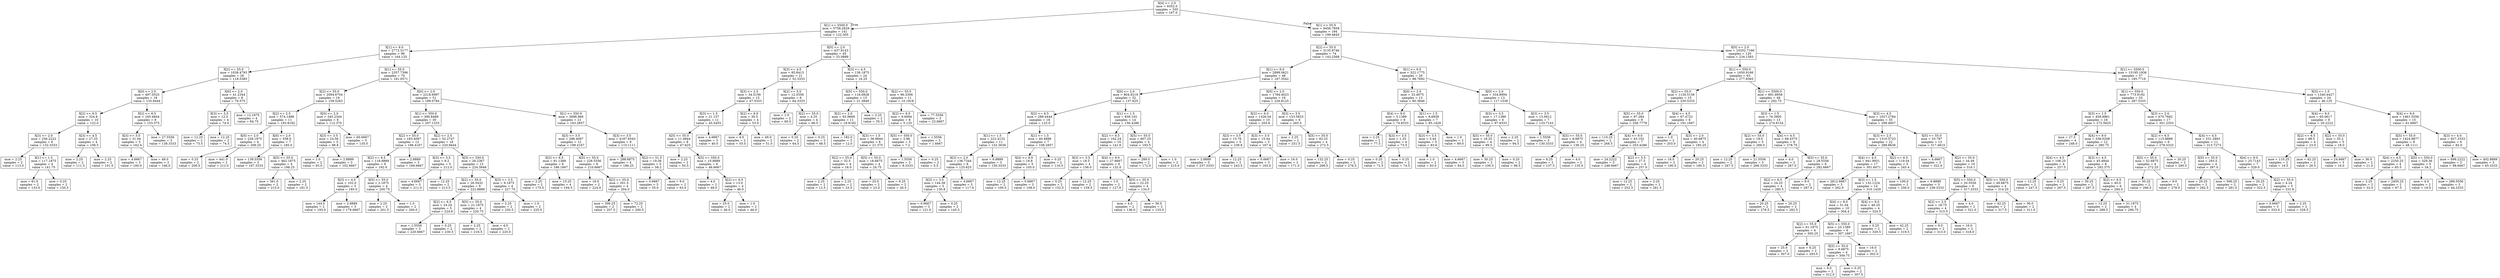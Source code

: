 digraph Tree {
node [shape=box] ;
0 [label="X[4] <= 2.0\nmse = 9352.0\nsamples = 335\nvalue = 167.0"] ;
1 [label="X[1] <= 5500.0\nmse = 5758.2829\nsamples = 141\nvalue = 122.305"] ;
0 -> 1 [labeldistance=2.5, labelangle=45, headlabel="True"] ;
2 [label="X[1] <= 6.0\nmse = 2772.3177\nsamples = 96\nvalue = 164.125"] ;
1 -> 2 ;
3 [label="X[2] <= 55.0\nmse = 1038.4793\nsamples = 26\nvalue = 118.5385"] ;
2 -> 3 ;
4 [label="X[0] <= 2.0\nmse = 497.0525\nsamples = 18\nvalue = 135.9444"] ;
3 -> 4 ;
5 [label="X[2] <= 6.5\nmse = 324.8\nsamples = 10\nvalue = 122.0"] ;
4 -> 5 ;
6 [label="X[3] <= 2.0\nmse = 256.2222\nsamples = 6\nvalue = 132.3333"] ;
5 -> 6 ;
7 [label="mse = 2.25\nsamples = 2\nvalue = 113.5"] ;
6 -> 7 ;
8 [label="X[1] <= 1.5\nmse = 117.1875\nsamples = 4\nvalue = 141.75"] ;
6 -> 8 ;
9 [label="mse = 81.0\nsamples = 2\nvalue = 133.0"] ;
8 -> 9 ;
10 [label="mse = 0.25\nsamples = 2\nvalue = 150.5"] ;
8 -> 10 ;
11 [label="X[3] <= 4.5\nmse = 27.25\nsamples = 4\nvalue = 106.5"] ;
5 -> 11 ;
12 [label="mse = 2.25\nsamples = 2\nvalue = 111.5"] ;
11 -> 12 ;
13 [label="mse = 2.25\nsamples = 2\nvalue = 101.5"] ;
11 -> 13 ;
14 [label="X[2] <= 6.5\nmse = 165.4844\nsamples = 8\nvalue = 153.375"] ;
4 -> 14 ;
15 [label="X[3] <= 3.5\nmse = 31.04\nsamples = 5\nvalue = 162.4"] ;
14 -> 15 ;
16 [label="mse = 4.6667\nsamples = 3\nvalue = 160.0"] ;
15 -> 16 ;
17 [label="mse = 49.0\nsamples = 2\nvalue = 166.0"] ;
15 -> 17 ;
18 [label="mse = 27.5556\nsamples = 3\nvalue = 138.3333"] ;
14 -> 18 ;
19 [label="X[0] <= 2.0\nmse = 41.2344\nsamples = 8\nvalue = 79.375"] ;
3 -> 19 ;
20 [label="X[3] <= 3.5\nmse = 12.5\nsamples = 4\nvalue = 74.0"] ;
19 -> 20 ;
21 [label="mse = 12.25\nsamples = 2\nvalue = 73.5"] ;
20 -> 21 ;
22 [label="mse = 12.25\nsamples = 2\nvalue = 74.5"] ;
20 -> 22 ;
23 [label="mse = 12.1875\nsamples = 4\nvalue = 84.75"] ;
19 -> 23 ;
24 [label="X[1] <= 55.0\nmse = 2357.7396\nsamples = 70\nvalue = 181.0571"] ;
2 -> 24 ;
25 [label="X[2] <= 55.0\nmse = 2094.6704\nsamples = 19\nvalue = 159.5263"] ;
24 -> 25 ;
26 [label="X[2] <= 2.5\nmse = 574.1488\nsamples = 11\nvalue = 193.8182"] ;
25 -> 26 ;
27 [label="X[0] <= 2.0\nmse = 228.1875\nsamples = 4\nvalue = 209.25"] ;
26 -> 27 ;
28 [label="mse = 0.25\nsamples = 2\nvalue = 206.5"] ;
27 -> 28 ;
29 [label="mse = 441.0\nsamples = 2\nvalue = 212.0"] ;
27 -> 29 ;
30 [label="X[0] <= 2.0\nmse = 558.0\nsamples = 7\nvalue = 185.0"] ;
26 -> 30 ;
31 [label="mse = 139.5556\nsamples = 3\nvalue = 167.3333"] ;
30 -> 31 ;
32 [label="X[5] <= 55.0\nmse = 462.1875\nsamples = 4\nvalue = 198.25"] ;
30 -> 32 ;
33 [label="mse = 361.0\nsamples = 2\nvalue = 215.0"] ;
32 -> 33 ;
34 [label="mse = 2.25\nsamples = 2\nvalue = 181.5"] ;
32 -> 34 ;
35 [label="X[0] <= 2.0\nmse = 345.2344\nsamples = 8\nvalue = 112.375"] ;
25 -> 35 ;
36 [label="X[3] <= 3.5\nmse = 24.56\nsamples = 5\nvalue = 98.8"] ;
35 -> 36 ;
37 [label="mse = 1.0\nsamples = 2\nvalue = 93.0"] ;
36 -> 37 ;
38 [label="mse = 2.8889\nsamples = 3\nvalue = 102.6667"] ;
36 -> 38 ;
39 [label="mse = 60.6667\nsamples = 3\nvalue = 135.0"] ;
35 -> 39 ;
40 [label="X[0] <= 2.0\nmse = 2218.6997\nsamples = 51\nvalue = 189.0784"] ;
24 -> 40 ;
41 [label="X[1] <= 550.0\nmse = 390.8489\nsamples = 30\nvalue = 207.1333"] ;
40 -> 41 ;
42 [label="X[2] <= 55.0\nmse = 183.4097\nsamples = 12\nvalue = 186.4167"] ;
41 -> 42 ;
43 [label="X[2] <= 6.5\nmse = 118.8889\nsamples = 9\nvalue = 192.0"] ;
42 -> 43 ;
44 [label="X[3] <= 4.0\nmse = 102.0\nsamples = 5\nvalue = 185.0"] ;
43 -> 44 ;
45 [label="mse = 144.0\nsamples = 2\nvalue = 193.0"] ;
44 -> 45 ;
46 [label="mse = 2.8889\nsamples = 3\nvalue = 179.6667"] ;
44 -> 46 ;
47 [label="X[5] <= 55.0\nmse = 2.1875\nsamples = 4\nvalue = 200.75"] ;
43 -> 47 ;
48 [label="mse = 2.25\nsamples = 2\nvalue = 201.5"] ;
47 -> 48 ;
49 [label="mse = 1.0\nsamples = 2\nvalue = 200.0"] ;
47 -> 49 ;
50 [label="mse = 2.8889\nsamples = 3\nvalue = 169.6667"] ;
42 -> 50 ;
51 [label="X[2] <= 2.5\nmse = 52.2747\nsamples = 18\nvalue = 220.9444"] ;
41 -> 51 ;
52 [label="X[3] <= 3.5\nmse = 9.2\nsamples = 5\nvalue = 212.0"] ;
51 -> 52 ;
53 [label="mse = 4.6667\nsamples = 3\nvalue = 211.0"] ;
52 -> 53 ;
54 [label="mse = 12.25\nsamples = 2\nvalue = 213.5"] ;
52 -> 54 ;
55 [label="X[5] <= 550.0\nmse = 26.2367\nsamples = 13\nvalue = 224.3846"] ;
51 -> 55 ;
56 [label="X[2] <= 55.0\nmse = 26.5432\nsamples = 9\nvalue = 222.8889"] ;
55 -> 56 ;
57 [label="X[2] <= 6.5\nmse = 24.24\nsamples = 5\nvalue = 224.6"] ;
56 -> 57 ;
58 [label="mse = 1.5556\nsamples = 3\nvalue = 220.6667"] ;
57 -> 58 ;
59 [label="mse = 0.25\nsamples = 2\nvalue = 230.5"] ;
57 -> 59 ;
60 [label="X[5] <= 55.0\nmse = 21.1875\nsamples = 4\nvalue = 220.75"] ;
56 -> 60 ;
61 [label="mse = 2.25\nsamples = 2\nvalue = 216.5"] ;
60 -> 61 ;
62 [label="mse = 4.0\nsamples = 2\nvalue = 225.0"] ;
60 -> 62 ;
63 [label="X[3] <= 3.5\nmse = 9.1875\nsamples = 4\nvalue = 227.75"] ;
55 -> 63 ;
64 [label="mse = 2.25\nsamples = 2\nvalue = 230.5"] ;
63 -> 64 ;
65 [label="mse = 1.0\nsamples = 2\nvalue = 225.0"] ;
63 -> 65 ;
66 [label="X[1] <= 550.0\nmse = 3698.966\nsamples = 21\nvalue = 163.2857"] ;
40 -> 66 ;
67 [label="X[3] <= 3.5\nmse = 286.4097\nsamples = 12\nvalue = 199.4167"] ;
66 -> 67 ;
68 [label="X[2] <= 6.5\nmse = 91.1389\nsamples = 6\nvalue = 188.1667"] ;
67 -> 68 ;
69 [label="mse = 2.25\nsamples = 2\nvalue = 175.5"] ;
68 -> 69 ;
70 [label="mse = 15.25\nsamples = 4\nvalue = 194.5"] ;
68 -> 70 ;
71 [label="X[5] <= 55.0\nmse = 228.5556\nsamples = 6\nvalue = 210.6667"] ;
67 -> 71 ;
72 [label="mse = 16.0\nsamples = 2\nvalue = 224.0"] ;
71 -> 72 ;
73 [label="X[2] <= 55.0\nmse = 201.5\nsamples = 4\nvalue = 204.0"] ;
71 -> 73 ;
74 [label="mse = 306.25\nsamples = 2\nvalue = 207.5"] ;
73 -> 74 ;
75 [label="mse = 72.25\nsamples = 2\nvalue = 200.5"] ;
73 -> 75 ;
76 [label="X[3] <= 3.5\nmse = 4187.6543\nsamples = 9\nvalue = 115.1111"] ;
66 -> 76 ;
77 [label="mse = 288.6875\nsamples = 4\nvalue = 186.25"] ;
76 -> 77 ;
78 [label="X[2] <= 51.5\nmse = 19.36\nsamples = 5\nvalue = 58.2"] ;
76 -> 78 ;
79 [label="mse = 0.6667\nsamples = 3\nvalue = 55.0"] ;
78 -> 79 ;
80 [label="mse = 9.0\nsamples = 2\nvalue = 63.0"] ;
78 -> 80 ;
81 [label="X[0] <= 2.0\nmse = 437.8143\nsamples = 45\nvalue = 33.0889"] ;
1 -> 81 ;
82 [label="X[3] <= 4.5\nmse = 85.8413\nsamples = 21\nvalue = 52.3333"] ;
81 -> 82 ;
83 [label="X[3] <= 2.5\nmse = 34.5156\nsamples = 15\nvalue = 47.5333"] ;
82 -> 83 ;
84 [label="X[3] <= 1.5\nmse = 21.157\nsamples = 11\nvalue = 45.5455"] ;
83 -> 84 ;
85 [label="X[5] <= 55.0\nmse = 11.4844\nsamples = 8\nvalue = 47.625"] ;
84 -> 85 ;
86 [label="mse = 2.25\nsamples = 2\nvalue = 50.5"] ;
85 -> 86 ;
87 [label="X[5] <= 550.0\nmse = 10.8889\nsamples = 6\nvalue = 46.6667"] ;
85 -> 87 ;
88 [label="mse = 4.0\nsamples = 2\nvalue = 48.0"] ;
87 -> 88 ;
89 [label="X[2] <= 6.5\nmse = 13.0\nsamples = 4\nvalue = 46.0"] ;
87 -> 89 ;
90 [label="mse = 25.0\nsamples = 2\nvalue = 46.0"] ;
89 -> 90 ;
91 [label="mse = 1.0\nsamples = 2\nvalue = 46.0"] ;
89 -> 91 ;
92 [label="mse = 4.6667\nsamples = 3\nvalue = 40.0"] ;
84 -> 92 ;
93 [label="X[2] <= 6.0\nmse = 30.5\nsamples = 4\nvalue = 53.0"] ;
83 -> 93 ;
94 [label="mse = 4.0\nsamples = 2\nvalue = 55.0"] ;
93 -> 94 ;
95 [label="mse = 49.0\nsamples = 2\nvalue = 51.0"] ;
93 -> 95 ;
96 [label="X[2] <= 5.5\nmse = 12.5556\nsamples = 6\nvalue = 64.3333"] ;
82 -> 96 ;
97 [label="mse = 1.0\nsamples = 2\nvalue = 60.0"] ;
96 -> 97 ;
98 [label="X[2] <= 55.0\nmse = 4.25\nsamples = 4\nvalue = 66.5"] ;
96 -> 98 ;
99 [label="mse = 0.25\nsamples = 2\nvalue = 64.5"] ;
98 -> 99 ;
100 [label="mse = 0.25\nsamples = 2\nvalue = 68.5"] ;
98 -> 100 ;
101 [label="X[3] <= 4.5\nmse = 138.1875\nsamples = 24\nvalue = 16.25"] ;
81 -> 101 ;
102 [label="X[5] <= 550.0\nmse = 116.0828\nsamples = 13\nvalue = 21.3846"] ;
101 -> 102 ;
103 [label="X[2] <= 2.0\nmse = 93.9669\nsamples = 11\nvalue = 18.8182"] ;
102 -> 103 ;
104 [label="mse = 182.0\nsamples = 3\nvalue = 12.0"] ;
103 -> 104 ;
105 [label="X[3] <= 1.5\nmse = 36.9844\nsamples = 8\nvalue = 21.375"] ;
103 -> 105 ;
106 [label="X[2] <= 55.0\nmse = 32.5\nsamples = 4\nvalue = 18.0"] ;
105 -> 106 ;
107 [label="mse = 2.25\nsamples = 2\nvalue = 12.5"] ;
106 -> 107 ;
108 [label="mse = 2.25\nsamples = 2\nvalue = 23.5"] ;
106 -> 108 ;
109 [label="X[5] <= 55.0\nmse = 18.6875\nsamples = 4\nvalue = 24.75"] ;
105 -> 109 ;
110 [label="mse = 25.0\nsamples = 2\nvalue = 23.0"] ;
109 -> 110 ;
111 [label="mse = 6.25\nsamples = 2\nvalue = 26.5"] ;
109 -> 111 ;
112 [label="mse = 2.25\nsamples = 2\nvalue = 35.5"] ;
102 -> 112 ;
113 [label="X[2] <= 55.0\nmse = 96.3306\nsamples = 11\nvalue = 10.1818"] ;
101 -> 113 ;
114 [label="X[2] <= 6.5\nmse = 9.6094\nsamples = 8\nvalue = 5.125"] ;
113 -> 114 ;
115 [label="X[5] <= 550.0\nmse = 2.96\nsamples = 5\nvalue = 7.2"] ;
114 -> 115 ;
116 [label="mse = 1.5556\nsamples = 3\nvalue = 8.3333"] ;
115 -> 116 ;
117 [label="mse = 0.25\nsamples = 2\nvalue = 5.5"] ;
115 -> 117 ;
118 [label="mse = 1.5556\nsamples = 3\nvalue = 1.6667"] ;
114 -> 118 ;
119 [label="mse = 77.5556\nsamples = 3\nvalue = 23.6667"] ;
113 -> 119 ;
120 [label="X[1] <= 55.0\nmse = 9456.7858\nsamples = 194\nvalue = 199.4845"] ;
0 -> 120 [labeldistance=2.5, labelangle=-45, headlabel="False"] ;
121 [label="X[2] <= 55.0\nmse = 3135.9746\nsamples = 74\nvalue = 143.2568"] ;
120 -> 121 ;
122 [label="X[1] <= 6.0\nmse = 2899.0621\nsamples = 48\nvalue = 167.3542"] ;
121 -> 122 ;
123 [label="X[0] <= 2.0\nmse = 804.9219\nsamples = 32\nvalue = 137.625"] ;
122 -> 123 ;
124 [label="X[2] <= 6.5\nmse = 289.4444\nsamples = 18\nvalue = 123.0"] ;
123 -> 124 ;
125 [label="X[1] <= 1.5\nmse = 222.4132\nsamples = 11\nvalue = 132.3636"] ;
124 -> 125 ;
126 [label="X[2] <= 2.0\nmse = 136.7344\nsamples = 8\nvalue = 125.625"] ;
125 -> 126 ;
127 [label="X[3] <= 3.5\nmse = 144.56\nsamples = 5\nvalue = 130.8"] ;
126 -> 127 ;
128 [label="mse = 0.6667\nsamples = 3\nvalue = 121.0"] ;
127 -> 128 ;
129 [label="mse = 0.25\nsamples = 2\nvalue = 145.5"] ;
127 -> 129 ;
130 [label="mse = 4.6667\nsamples = 3\nvalue = 117.0"] ;
126 -> 130 ;
131 [label="mse = 6.8889\nsamples = 3\nvalue = 150.3333"] ;
125 -> 131 ;
132 [label="X[1] <= 1.5\nmse = 40.4898\nsamples = 7\nvalue = 108.2857"] ;
124 -> 132 ;
133 [label="X[4] <= 9.0\nmse = 18.8\nsamples = 5\nvalue = 105.0"] ;
132 -> 133 ;
134 [label="mse = 12.25\nsamples = 2\nvalue = 100.5"] ;
133 -> 134 ;
135 [label="mse = 0.6667\nsamples = 3\nvalue = 108.0"] ;
133 -> 135 ;
136 [label="mse = 0.25\nsamples = 2\nvalue = 116.5"] ;
132 -> 136 ;
137 [label="X[1] <= 1.5\nmse = 839.102\nsamples = 14\nvalue = 156.4286"] ;
123 -> 137 ;
138 [label="X[2] <= 6.5\nmse = 162.24\nsamples = 10\nvalue = 141.6"] ;
137 -> 138 ;
139 [label="X[3] <= 3.5\nmse = 18.5\nsamples = 4\nvalue = 156.0"] ;
138 -> 139 ;
140 [label="mse = 0.25\nsamples = 2\nvalue = 152.5"] ;
139 -> 140 ;
141 [label="mse = 12.25\nsamples = 2\nvalue = 159.5"] ;
139 -> 141 ;
142 [label="X[4] <= 9.0\nmse = 27.6667\nsamples = 6\nvalue = 132.0"] ;
138 -> 142 ;
143 [label="mse = 1.0\nsamples = 2\nvalue = 127.0"] ;
142 -> 143 ;
144 [label="X[5] <= 55.0\nmse = 22.25\nsamples = 4\nvalue = 134.5"] ;
142 -> 144 ;
145 [label="mse = 4.0\nsamples = 2\nvalue = 136.0"] ;
144 -> 145 ;
146 [label="mse = 36.0\nsamples = 2\nvalue = 133.0"] ;
144 -> 146 ;
147 [label="X[5] <= 55.0\nmse = 607.25\nsamples = 4\nvalue = 193.5"] ;
137 -> 147 ;
148 [label="mse = 289.0\nsamples = 2\nvalue = 172.0"] ;
147 -> 148 ;
149 [label="mse = 1.0\nsamples = 2\nvalue = 215.0"] ;
147 -> 149 ;
150 [label="X[0] <= 2.0\nmse = 1784.4023\nsamples = 16\nvalue = 226.8125"] ;
122 -> 150 ;
151 [label="X[2] <= 6.0\nmse = 1326.04\nsamples = 10\nvalue = 203.6"] ;
150 -> 151 ;
152 [label="X[3] <= 3.5\nmse = 15.76\nsamples = 5\nvalue = 239.8"] ;
151 -> 152 ;
153 [label="mse = 2.8889\nsamples = 3\nvalue = 237.3333"] ;
152 -> 153 ;
154 [label="mse = 12.25\nsamples = 2\nvalue = 243.5"] ;
152 -> 154 ;
155 [label="X[3] <= 3.5\nmse = 15.44\nsamples = 5\nvalue = 167.4"] ;
151 -> 155 ;
156 [label="mse = 0.6667\nsamples = 3\nvalue = 165.0"] ;
155 -> 156 ;
157 [label="mse = 16.0\nsamples = 2\nvalue = 171.0"] ;
155 -> 157 ;
158 [label="X[3] <= 3.5\nmse = 153.5833\nsamples = 6\nvalue = 265.5"] ;
150 -> 158 ;
159 [label="mse = 2.25\nsamples = 2\nvalue = 251.5"] ;
158 -> 159 ;
160 [label="X[5] <= 55.0\nmse = 82.25\nsamples = 4\nvalue = 272.5"] ;
158 -> 160 ;
161 [label="mse = 132.25\nsamples = 2\nvalue = 268.5"] ;
160 -> 161 ;
162 [label="mse = 0.25\nsamples = 2\nvalue = 276.5"] ;
160 -> 162 ;
163 [label="X[1] <= 6.0\nmse = 522.1775\nsamples = 26\nvalue = 98.7692"] ;
121 -> 163 ;
164 [label="X[0] <= 2.0\nmse = 33.4675\nsamples = 13\nvalue = 80.3846"] ;
163 -> 164 ;
165 [label="X[4] <= 9.0\nmse = 5.1389\nsamples = 6\nvalue = 74.8333"] ;
164 -> 165 ;
166 [label="mse = 2.25\nsamples = 2\nvalue = 77.5"] ;
165 -> 166 ;
167 [label="X[3] <= 3.5\nmse = 1.25\nsamples = 4\nvalue = 73.5"] ;
165 -> 167 ;
168 [label="mse = 0.25\nsamples = 2\nvalue = 72.5"] ;
167 -> 168 ;
169 [label="mse = 0.25\nsamples = 2\nvalue = 74.5"] ;
167 -> 169 ;
170 [label="X[1] <= 1.5\nmse = 8.6939\nsamples = 7\nvalue = 85.1429"] ;
164 -> 170 ;
171 [label="X[3] <= 3.5\nmse = 3.44\nsamples = 5\nvalue = 83.6"] ;
170 -> 171 ;
172 [label="mse = 1.0\nsamples = 2\nvalue = 83.0"] ;
171 -> 172 ;
173 [label="mse = 4.6667\nsamples = 3\nvalue = 84.0"] ;
171 -> 173 ;
174 [label="mse = 1.0\nsamples = 2\nvalue = 89.0"] ;
170 -> 174 ;
175 [label="X[0] <= 2.0\nmse = 334.8994\nsamples = 13\nvalue = 117.1538"] ;
163 -> 175 ;
176 [label="X[3] <= 3.5\nmse = 17.1389\nsamples = 6\nvalue = 97.8333"] ;
175 -> 176 ;
177 [label="X[5] <= 55.0\nmse = 16.25\nsamples = 4\nvalue = 99.5"] ;
176 -> 177 ;
178 [label="mse = 30.25\nsamples = 2\nvalue = 100.5"] ;
177 -> 178 ;
179 [label="mse = 0.25\nsamples = 2\nvalue = 98.5"] ;
177 -> 179 ;
180 [label="mse = 2.25\nsamples = 2\nvalue = 94.5"] ;
176 -> 180 ;
181 [label="X[3] <= 3.5\nmse = 13.0612\nsamples = 7\nvalue = 133.7143"] ;
175 -> 181 ;
182 [label="mse = 1.5556\nsamples = 3\nvalue = 130.3333"] ;
181 -> 182 ;
183 [label="X[5] <= 55.0\nmse = 6.6875\nsamples = 4\nvalue = 136.25"] ;
181 -> 183 ;
184 [label="mse = 6.25\nsamples = 2\nvalue = 137.5"] ;
183 -> 184 ;
185 [label="mse = 4.0\nsamples = 2\nvalue = 135.0"] ;
183 -> 185 ;
186 [label="X[0] <= 2.0\nmse = 10202.7166\nsamples = 120\nvalue = 234.1583"] ;
120 -> 186 ;
187 [label="X[1] <= 550.0\nmse = 1650.9166\nsamples = 63\nvalue = 277.9365"] ;
186 -> 187 ;
188 [label="X[2] <= 55.0\nmse = 1130.5156\nsamples = 15\nvalue = 230.5333"] ;
187 -> 188 ;
189 [label="X[5] <= 55.0\nmse = 97.284\nsamples = 9\nvalue = 256.7778"] ;
188 -> 189 ;
190 [label="mse = 110.25\nsamples = 2\nvalue = 268.5"] ;
189 -> 190 ;
191 [label="X[4] <= 9.0\nmse = 43.102\nsamples = 7\nvalue = 253.4286"] ;
189 -> 191 ;
192 [label="mse = 24.2222\nsamples = 3\nvalue = 248.6667"] ;
191 -> 192 ;
193 [label="X[2] <= 5.5\nmse = 27.5\nsamples = 4\nvalue = 257.0"] ;
191 -> 193 ;
194 [label="mse = 12.25\nsamples = 2\nvalue = 252.5"] ;
193 -> 194 ;
195 [label="mse = 2.25\nsamples = 2\nvalue = 261.5"] ;
193 -> 195 ;
196 [label="X[4] <= 4.5\nmse = 97.4722\nsamples = 6\nvalue = 191.1667"] ;
188 -> 196 ;
197 [label="mse = 1.0\nsamples = 2\nvalue = 203.0"] ;
196 -> 197 ;
198 [label="X[3] <= 2.0\nmse = 40.6875\nsamples = 4\nvalue = 185.25"] ;
196 -> 198 ;
199 [label="mse = 16.0\nsamples = 2\nvalue = 190.0"] ;
198 -> 199 ;
200 [label="mse = 20.25\nsamples = 2\nvalue = 180.5"] ;
198 -> 200 ;
201 [label="X[1] <= 5500.0\nmse = 891.8958\nsamples = 48\nvalue = 292.75"] ;
187 -> 201 ;
202 [label="X[3] <= 1.5\nmse = 76.3905\nsamples = 13\nvalue = 274.6154"] ;
201 -> 202 ;
203 [label="X[2] <= 55.0\nmse = 18.0\nsamples = 5\nvalue = 268.0"] ;
202 -> 203 ;
204 [label="mse = 12.25\nsamples = 2\nvalue = 267.5"] ;
203 -> 204 ;
205 [label="mse = 21.5556\nsamples = 3\nvalue = 268.3333"] ;
203 -> 205 ;
206 [label="X[4] <= 4.5\nmse = 68.4375\nsamples = 8\nvalue = 278.75"] ;
202 -> 206 ;
207 [label="mse = 4.0\nsamples = 2\nvalue = 267.0"] ;
206 -> 207 ;
208 [label="X[5] <= 55.0\nmse = 28.5556\nsamples = 6\nvalue = 282.6667"] ;
206 -> 208 ;
209 [label="X[2] <= 6.5\nmse = 24.25\nsamples = 4\nvalue = 280.5"] ;
208 -> 209 ;
210 [label="mse = 20.25\nsamples = 2\nvalue = 278.5"] ;
209 -> 210 ;
211 [label="mse = 20.25\nsamples = 2\nvalue = 282.5"] ;
209 -> 211 ;
212 [label="mse = 9.0\nsamples = 2\nvalue = 287.0"] ;
208 -> 212 ;
213 [label="X[3] <= 4.5\nmse = 1027.2784\nsamples = 35\nvalue = 299.4857"] ;
201 -> 213 ;
214 [label="X[3] <= 2.5\nmse = 1310.5723\nsamples = 22\nvalue = 288.8636"] ;
213 -> 214 ;
215 [label="X[4] <= 4.5\nmse = 941.9931\nsamples = 17\nvalue = 301.6471"] ;
214 -> 215 ;
216 [label="mse = 2812.6667\nsamples = 3\nvalue = 262.0"] ;
215 -> 216 ;
217 [label="X[3] <= 1.5\nmse = 132.1224\nsamples = 14\nvalue = 310.1429"] ;
215 -> 217 ;
218 [label="X[4] <= 9.0\nmse = 51.04\nsamples = 10\nvalue = 304.4"] ;
217 -> 218 ;
219 [label="X[2] <= 55.0\nmse = 61.1875\nsamples = 4\nvalue = 300.25"] ;
218 -> 219 ;
220 [label="mse = 25.0\nsamples = 2\nvalue = 307.0"] ;
219 -> 220 ;
221 [label="mse = 6.25\nsamples = 2\nvalue = 293.5"] ;
219 -> 221 ;
222 [label="X[5] <= 550.0\nmse = 25.1389\nsamples = 6\nvalue = 307.1667"] ;
218 -> 222 ;
223 [label="X[5] <= 55.0\nmse = 9.6875\nsamples = 4\nvalue = 309.75"] ;
222 -> 223 ;
224 [label="mse = 9.0\nsamples = 2\nvalue = 312.0"] ;
223 -> 224 ;
225 [label="mse = 0.25\nsamples = 2\nvalue = 307.5"] ;
223 -> 225 ;
226 [label="mse = 16.0\nsamples = 2\nvalue = 302.0"] ;
222 -> 226 ;
227 [label="X[4] <= 9.0\nmse = 46.25\nsamples = 4\nvalue = 324.5"] ;
217 -> 227 ;
228 [label="mse = 0.25\nsamples = 2\nvalue = 329.5"] ;
227 -> 228 ;
229 [label="mse = 42.25\nsamples = 2\nvalue = 319.5"] ;
227 -> 229 ;
230 [label="X[2] <= 6.5\nmse = 119.04\nsamples = 5\nvalue = 245.4"] ;
214 -> 230 ;
231 [label="mse = 100.0\nsamples = 2\nvalue = 256.0"] ;
230 -> 231 ;
232 [label="mse = 6.8889\nsamples = 3\nvalue = 238.3333"] ;
230 -> 232 ;
233 [label="X[5] <= 55.0\nmse = 33.787\nsamples = 13\nvalue = 317.4615"] ;
213 -> 233 ;
234 [label="mse = 4.6667\nsamples = 3\nvalue = 322.0"] ;
233 -> 234 ;
235 [label="X[2] <= 55.0\nmse = 34.49\nsamples = 10\nvalue = 316.1"] ;
233 -> 235 ;
236 [label="X[5] <= 550.0\nmse = 20.5556\nsamples = 6\nvalue = 317.3333"] ;
235 -> 236 ;
237 [label="X[2] <= 2.5\nmse = 18.75\nsamples = 4\nvalue = 315.5"] ;
236 -> 237 ;
238 [label="mse = 9.0\nsamples = 2\nvalue = 313.0"] ;
237 -> 238 ;
239 [label="mse = 16.0\nsamples = 2\nvalue = 318.0"] ;
237 -> 239 ;
240 [label="mse = 4.0\nsamples = 2\nvalue = 321.0"] ;
236 -> 240 ;
241 [label="X[5] <= 550.0\nmse = 49.6875\nsamples = 4\nvalue = 314.25"] ;
235 -> 241 ;
242 [label="mse = 42.25\nsamples = 2\nvalue = 317.5"] ;
241 -> 242 ;
243 [label="mse = 36.0\nsamples = 2\nvalue = 311.0"] ;
241 -> 243 ;
244 [label="X[1] <= 5500.0\nmse = 15195.1936\nsamples = 57\nvalue = 185.7719"] ;
186 -> 244 ;
245 [label="X[1] <= 550.0\nmse = 773.9192\nsamples = 33\nvalue = 287.3333"] ;
244 -> 245 ;
246 [label="X[3] <= 1.5\nmse = 459.9961\nsamples = 16\nvalue = 272.5625"] ;
245 -> 246 ;
247 [label="mse = 27.5\nsamples = 4\nvalue = 248.0"] ;
246 -> 247 ;
248 [label="X[4] <= 9.0\nmse = 336.0208\nsamples = 12\nvalue = 280.75"] ;
246 -> 248 ;
249 [label="X[4] <= 4.5\nmse = 106.25\nsamples = 4\nvalue = 257.5"] ;
248 -> 249 ;
250 [label="mse = 12.25\nsamples = 2\nvalue = 247.5"] ;
249 -> 250 ;
251 [label="mse = 0.25\nsamples = 2\nvalue = 267.5"] ;
249 -> 251 ;
252 [label="X[3] <= 4.5\nmse = 45.4844\nsamples = 8\nvalue = 292.375"] ;
248 -> 252 ;
253 [label="mse = 30.25\nsamples = 2\nvalue = 287.5"] ;
252 -> 253 ;
254 [label="X[2] <= 6.5\nmse = 40.0\nsamples = 6\nvalue = 294.0"] ;
252 -> 254 ;
255 [label="mse = 12.25\nsamples = 2\nvalue = 288.5"] ;
254 -> 255 ;
256 [label="mse = 31.1875\nsamples = 4\nvalue = 296.75"] ;
254 -> 256 ;
257 [label="X[3] <= 2.0\nmse = 670.7682\nsamples = 17\nvalue = 301.2353"] ;
245 -> 257 ;
258 [label="X[2] <= 6.5\nmse = 115.8889\nsamples = 6\nvalue = 278.3333"] ;
257 -> 258 ;
259 [label="X[5] <= 55.0\nmse = 52.6875\nsamples = 4\nvalue = 272.25"] ;
258 -> 259 ;
260 [label="mse = 30.25\nsamples = 2\nvalue = 266.5"] ;
259 -> 260 ;
261 [label="mse = 9.0\nsamples = 2\nvalue = 278.0"] ;
259 -> 261 ;
262 [label="mse = 20.25\nsamples = 2\nvalue = 290.5"] ;
258 -> 262 ;
263 [label="X[4] <= 4.5\nmse = 531.2893\nsamples = 11\nvalue = 313.7273"] ;
257 -> 263 ;
264 [label="X[5] <= 55.0\nmse = 293.5\nsamples = 4\nvalue = 287.0"] ;
263 -> 264 ;
265 [label="mse = 20.25\nsamples = 2\nvalue = 292.5"] ;
264 -> 265 ;
266 [label="mse = 506.25\nsamples = 2\nvalue = 281.5"] ;
264 -> 266 ;
267 [label="X[4] <= 9.0\nmse = 25.7143\nsamples = 7\nvalue = 329.0"] ;
263 -> 267 ;
268 [label="mse = 20.25\nsamples = 2\nvalue = 322.5"] ;
267 -> 268 ;
269 [label="X[2] <= 55.0\nmse = 4.24\nsamples = 5\nvalue = 331.6"] ;
267 -> 269 ;
270 [label="mse = 0.6667\nsamples = 3\nvalue = 333.0"] ;
269 -> 270 ;
271 [label="mse = 2.25\nsamples = 2\nvalue = 329.5"] ;
269 -> 271 ;
272 [label="X[3] <= 1.5\nmse = 1340.4427\nsamples = 24\nvalue = 46.125"] ;
244 -> 272 ;
273 [label="X[4] <= 9.0\nmse = 65.0617\nsamples = 9\nvalue = 20.2222"] ;
272 -> 273 ;
274 [label="X[2] <= 6.5\nmse = 88.5\nsamples = 4\nvalue = 23.0"] ;
273 -> 274 ;
275 [label="mse = 110.25\nsamples = 2\nvalue = 19.5"] ;
274 -> 275 ;
276 [label="mse = 42.25\nsamples = 2\nvalue = 26.5"] ;
274 -> 276 ;
277 [label="X[2] <= 55.0\nmse = 35.2\nsamples = 5\nvalue = 18.0"] ;
273 -> 277 ;
278 [label="mse = 24.6667\nsamples = 3\nvalue = 16.0"] ;
277 -> 278 ;
279 [label="mse = 36.0\nsamples = 2\nvalue = 21.0"] ;
277 -> 279 ;
280 [label="X[4] <= 9.0\nmse = 1461.5556\nsamples = 15\nvalue = 61.6667"] ;
272 -> 280 ;
281 [label="X[5] <= 55.0\nmse = 1424.9877\nsamples = 9\nvalue = 48.1111"] ;
280 -> 281 ;
282 [label="X[4] <= 4.5\nmse = 2250.25\nsamples = 4\nvalue = 65.5"] ;
281 -> 282 ;
283 [label="mse = 2.25\nsamples = 2\nvalue = 33.5"] ;
282 -> 283 ;
284 [label="mse = 2450.25\nsamples = 2\nvalue = 97.5"] ;
282 -> 284 ;
285 [label="X[5] <= 550.0\nmse = 329.36\nsamples = 5\nvalue = 34.2"] ;
281 -> 285 ;
286 [label="mse = 4.0\nsamples = 2\nvalue = 19.0"] ;
285 -> 286 ;
287 [label="mse = 289.5556\nsamples = 3\nvalue = 44.3333"] ;
285 -> 287 ;
288 [label="X[3] <= 4.0\nmse = 827.3333\nsamples = 6\nvalue = 82.0"] ;
280 -> 288 ;
289 [label="mse = 696.2222\nsamples = 3\nvalue = 98.6667"] ;
288 -> 289 ;
290 [label="mse = 402.8889\nsamples = 3\nvalue = 65.3333"] ;
288 -> 290 ;
}